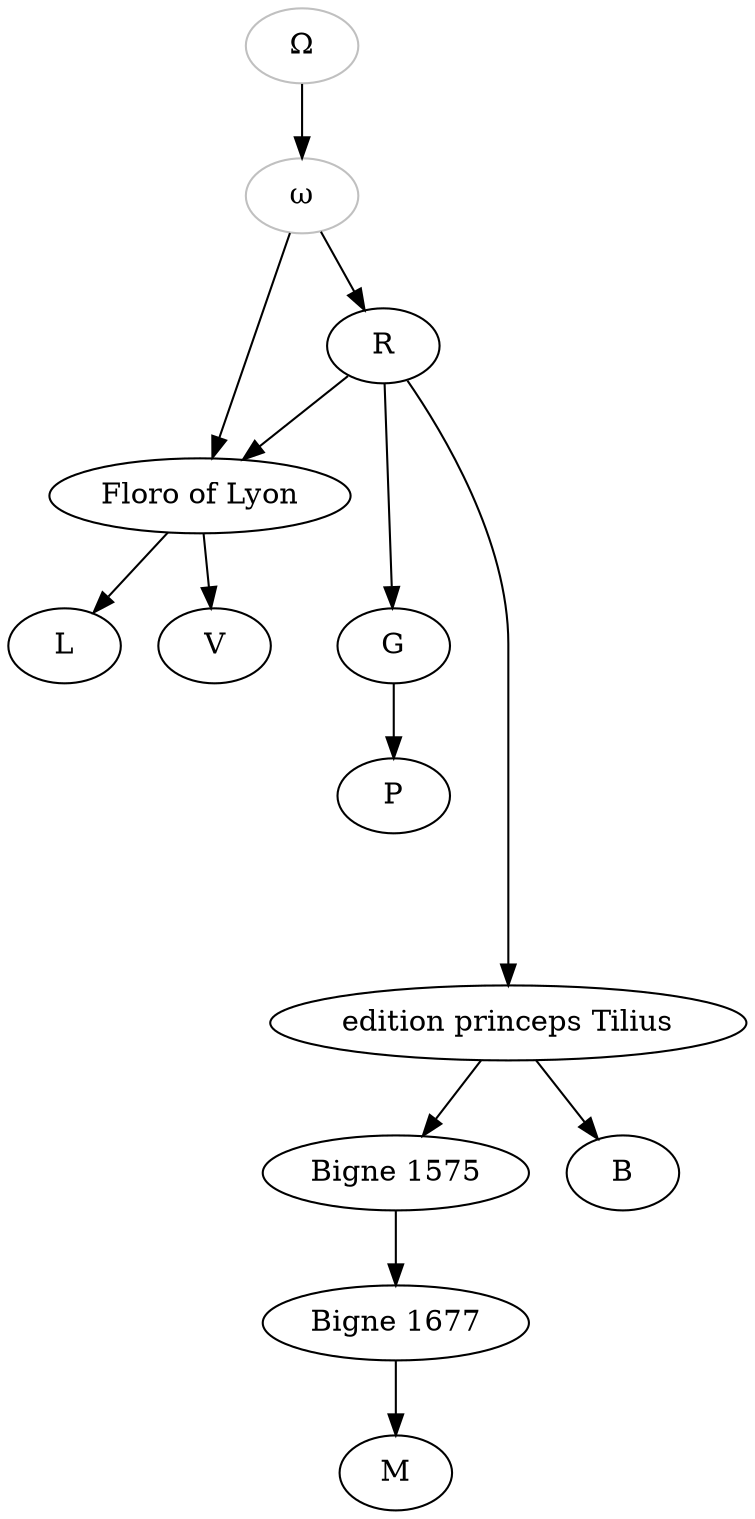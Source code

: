 digraph {

    capitalomega -> omega;
    omega -> R;
    omega-> FloroofLyon;
    R-> FloroofLyon;
    FloroofLyon-> L; 
    FloroofLyon -> V; 
    R-> G[minlen=2]
    G-> P
    R-> Tilius[minlen=5]
    Tilius-> Bigne
    Bigne-> Bignebis
    Bignebis-> M
    Tilius-> B


    capitalomega [color="grey", label="Ω"];
    omega[color="grey", label="ω"]; 
    R[label="R"]
    L[label="L"]
    V[label="V"]
    G[label="G"]
    P[label="P"]
    M[label="M"]
    B[label="B"]
    FloroofLyon[label="Floro of Lyon"]
    Tilius[label="edition princeps Tilius"]
    Bigne[label="Bigne 1575"]
    Bignebis[label="Bigne 1677"]

graph [style=invis, splines=true];

}


